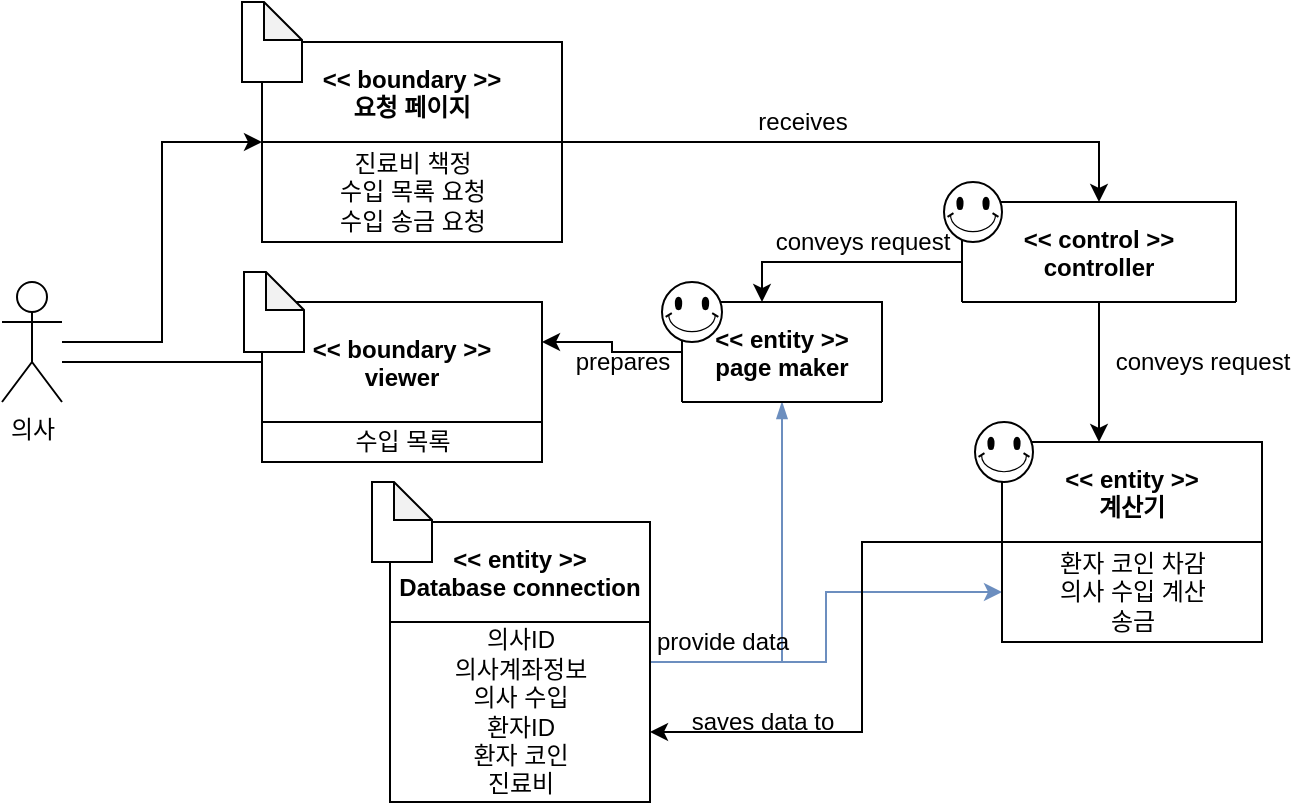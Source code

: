 <mxfile version="14.6.6" type="github">
  <diagram id="vxmuDIaz38fqzsAZQks_" name="Page-1">
    <mxGraphModel dx="946" dy="544" grid="0" gridSize="10" guides="1" tooltips="1" connect="1" arrows="1" fold="1" page="1" pageScale="1" pageWidth="827" pageHeight="1169" math="0" shadow="0">
      <root>
        <mxCell id="0" />
        <mxCell id="1" parent="0" />
        <mxCell id="Y23VU7PuElIZQioHlM2i-16" style="edgeStyle=orthogonalEdgeStyle;rounded=0;orthogonalLoop=1;jettySize=auto;html=1;entryX=0;entryY=0.5;entryDx=0;entryDy=0;" parent="1" source="Y23VU7PuElIZQioHlM2i-1" target="Y23VU7PuElIZQioHlM2i-9" edge="1">
          <mxGeometry relative="1" as="geometry" />
        </mxCell>
        <mxCell id="Y23VU7PuElIZQioHlM2i-1" value="의사" style="shape=umlActor;verticalLabelPosition=bottom;verticalAlign=top;html=1;outlineConnect=0;" parent="1" vertex="1">
          <mxGeometry x="90" y="200" width="30" height="60" as="geometry" />
        </mxCell>
        <mxCell id="Y23VU7PuElIZQioHlM2i-14" style="edgeStyle=orthogonalEdgeStyle;rounded=0;orthogonalLoop=1;jettySize=auto;html=1;" parent="1" source="Y23VU7PuElIZQioHlM2i-4" edge="1" target="Y23VU7PuElIZQioHlM2i-6">
          <mxGeometry relative="1" as="geometry">
            <mxPoint x="518.5" y="270" as="targetPoint" />
            <Array as="points">
              <mxPoint x="639" y="280" />
              <mxPoint x="639" y="280" />
            </Array>
          </mxGeometry>
        </mxCell>
        <mxCell id="Y23VU7PuElIZQioHlM2i-17" style="edgeStyle=orthogonalEdgeStyle;rounded=0;orthogonalLoop=1;jettySize=auto;html=1;" parent="1" source="Y23VU7PuElIZQioHlM2i-4" target="sKGZ9kCm0UzKRVDKEnEU-2" edge="1">
          <mxGeometry relative="1" as="geometry">
            <mxPoint x="420" y="250" as="targetPoint" />
            <Array as="points">
              <mxPoint x="470" y="190" />
            </Array>
          </mxGeometry>
        </mxCell>
        <mxCell id="Y23VU7PuElIZQioHlM2i-4" value="&lt;&lt; control &gt;&gt;&#xa;controller" style="swimlane;startSize=50;" parent="1" vertex="1">
          <mxGeometry x="570" y="160" width="137" height="50" as="geometry" />
        </mxCell>
        <mxCell id="Y23VU7PuElIZQioHlM2i-27" value="" style="verticalLabelPosition=bottom;verticalAlign=top;html=1;shape=mxgraph.basic.smiley" parent="Y23VU7PuElIZQioHlM2i-4" vertex="1">
          <mxGeometry x="-9" y="-10" width="29" height="30" as="geometry" />
        </mxCell>
        <mxCell id="Y23VU7PuElIZQioHlM2i-20" style="edgeStyle=orthogonalEdgeStyle;rounded=0;orthogonalLoop=1;jettySize=auto;html=1;entryX=0.5;entryY=1;entryDx=0;entryDy=0;endArrow=blockThin;endFill=1;fillColor=#dae8fc;strokeColor=#6c8ebf;" parent="1" source="Y23VU7PuElIZQioHlM2i-5" target="sKGZ9kCm0UzKRVDKEnEU-2" edge="1">
          <mxGeometry relative="1" as="geometry" />
        </mxCell>
        <mxCell id="sKGZ9kCm0UzKRVDKEnEU-5" style="edgeStyle=orthogonalEdgeStyle;rounded=0;orthogonalLoop=1;jettySize=auto;html=1;entryX=0;entryY=0.75;entryDx=0;entryDy=0;fillColor=#dae8fc;strokeColor=#6c8ebf;" edge="1" parent="1" source="Y23VU7PuElIZQioHlM2i-5" target="Y23VU7PuElIZQioHlM2i-6">
          <mxGeometry relative="1" as="geometry" />
        </mxCell>
        <mxCell id="Y23VU7PuElIZQioHlM2i-5" value="&lt;&lt; entity &gt;&gt;&#xa;Database connection" style="swimlane;startSize=50;" parent="1" vertex="1">
          <mxGeometry x="284" y="320" width="130" height="140" as="geometry" />
        </mxCell>
        <mxCell id="Y23VU7PuElIZQioHlM2i-7" value="의사ID&lt;br&gt;의사계좌정보&lt;br&gt;의사 수입&lt;br&gt;환자ID&lt;br&gt;환자 코인&lt;br&gt;진료비" style="text;html=1;align=center;verticalAlign=middle;resizable=0;points=[];autosize=1;strokeColor=none;" parent="Y23VU7PuElIZQioHlM2i-5" vertex="1">
          <mxGeometry x="25" y="50" width="80" height="90" as="geometry" />
        </mxCell>
        <mxCell id="sKGZ9kCm0UzKRVDKEnEU-11" value="" style="shape=note;whiteSpace=wrap;html=1;backgroundOutline=1;darkOpacity=0.05;size=19;" vertex="1" parent="Y23VU7PuElIZQioHlM2i-5">
          <mxGeometry x="-9" y="-20" width="30" height="40" as="geometry" />
        </mxCell>
        <mxCell id="Y23VU7PuElIZQioHlM2i-15" style="edgeStyle=orthogonalEdgeStyle;rounded=0;orthogonalLoop=1;jettySize=auto;html=1;entryX=1;entryY=0.75;entryDx=0;entryDy=0;" parent="1" source="Y23VU7PuElIZQioHlM2i-6" target="Y23VU7PuElIZQioHlM2i-5" edge="1">
          <mxGeometry relative="1" as="geometry">
            <Array as="points">
              <mxPoint x="520" y="330" />
              <mxPoint x="520" y="425" />
            </Array>
          </mxGeometry>
        </mxCell>
        <mxCell id="Y23VU7PuElIZQioHlM2i-6" value="&lt;&lt; entity &gt;&gt;&#xa;계산기" style="swimlane;startSize=50;" parent="1" vertex="1">
          <mxGeometry x="590" y="280" width="130" height="100" as="geometry" />
        </mxCell>
        <mxCell id="Y23VU7PuElIZQioHlM2i-8" value="환자 코인 차감&lt;br&gt;의사 수입 계산&lt;br&gt;송금" style="text;html=1;align=center;verticalAlign=middle;resizable=0;points=[];autosize=1;strokeColor=none;" parent="Y23VU7PuElIZQioHlM2i-6" vertex="1">
          <mxGeometry x="25" y="50" width="80" height="50" as="geometry" />
        </mxCell>
        <mxCell id="Y23VU7PuElIZQioHlM2i-25" value="" style="verticalLabelPosition=bottom;verticalAlign=top;html=1;shape=mxgraph.basic.smiley" parent="Y23VU7PuElIZQioHlM2i-6" vertex="1">
          <mxGeometry x="-13.5" y="-10" width="29" height="30" as="geometry" />
        </mxCell>
        <mxCell id="Y23VU7PuElIZQioHlM2i-13" style="edgeStyle=orthogonalEdgeStyle;rounded=0;orthogonalLoop=1;jettySize=auto;html=1;entryX=0.5;entryY=0;entryDx=0;entryDy=0;" parent="1" source="Y23VU7PuElIZQioHlM2i-9" target="Y23VU7PuElIZQioHlM2i-4" edge="1">
          <mxGeometry relative="1" as="geometry" />
        </mxCell>
        <mxCell id="Y23VU7PuElIZQioHlM2i-9" value="&lt;&lt; boundary &gt;&gt;&#xa;요청 페이지" style="swimlane;startSize=50;" parent="1" vertex="1">
          <mxGeometry x="220" y="80" width="150" height="100" as="geometry" />
        </mxCell>
        <mxCell id="Y23VU7PuElIZQioHlM2i-11" value="진료비 책정&lt;br&gt;수입 목록 요청&lt;br&gt;수입 송금 요청" style="text;html=1;align=center;verticalAlign=middle;resizable=0;points=[];autosize=1;strokeColor=none;" parent="Y23VU7PuElIZQioHlM2i-9" vertex="1">
          <mxGeometry x="35" y="50" width="80" height="50" as="geometry" />
        </mxCell>
        <mxCell id="sKGZ9kCm0UzKRVDKEnEU-14" value="" style="shape=note;whiteSpace=wrap;html=1;backgroundOutline=1;darkOpacity=0.05;size=19;" vertex="1" parent="Y23VU7PuElIZQioHlM2i-9">
          <mxGeometry x="-10" y="-20" width="30" height="40" as="geometry" />
        </mxCell>
        <mxCell id="Y23VU7PuElIZQioHlM2i-18" style="edgeStyle=orthogonalEdgeStyle;rounded=0;orthogonalLoop=1;jettySize=auto;html=1;endArrow=none;endFill=0;" parent="1" source="Y23VU7PuElIZQioHlM2i-10" target="Y23VU7PuElIZQioHlM2i-1" edge="1">
          <mxGeometry relative="1" as="geometry">
            <Array as="points">
              <mxPoint x="170" y="240" />
              <mxPoint x="170" y="240" />
            </Array>
          </mxGeometry>
        </mxCell>
        <mxCell id="Y23VU7PuElIZQioHlM2i-10" value="&lt;&lt; boundary &gt;&gt;&#xa;viewer" style="swimlane;startSize=60;" parent="1" vertex="1">
          <mxGeometry x="220" y="210" width="140" height="80" as="geometry" />
        </mxCell>
        <mxCell id="Y23VU7PuElIZQioHlM2i-19" value="수입 목록" style="text;html=1;align=center;verticalAlign=middle;resizable=0;points=[];autosize=1;strokeColor=none;" parent="Y23VU7PuElIZQioHlM2i-10" vertex="1">
          <mxGeometry x="40" y="60" width="60" height="20" as="geometry" />
        </mxCell>
        <mxCell id="sKGZ9kCm0UzKRVDKEnEU-13" value="" style="shape=note;whiteSpace=wrap;html=1;backgroundOutline=1;darkOpacity=0.05;size=19;" vertex="1" parent="Y23VU7PuElIZQioHlM2i-10">
          <mxGeometry x="-9" y="-15" width="30" height="40" as="geometry" />
        </mxCell>
        <mxCell id="Y23VU7PuElIZQioHlM2i-28" value="conveys request" style="text;html=1;align=center;verticalAlign=middle;resizable=0;points=[];autosize=1;strokeColor=none;" parent="1" vertex="1">
          <mxGeometry x="640" y="230" width="100" height="20" as="geometry" />
        </mxCell>
        <mxCell id="Y23VU7PuElIZQioHlM2i-29" value="conveys request" style="text;html=1;align=center;verticalAlign=middle;resizable=0;points=[];autosize=1;strokeColor=none;" parent="1" vertex="1">
          <mxGeometry x="470" y="170" width="100" height="20" as="geometry" />
        </mxCell>
        <mxCell id="Y23VU7PuElIZQioHlM2i-31" value="provide data" style="text;html=1;align=center;verticalAlign=middle;resizable=0;points=[];autosize=1;strokeColor=none;" parent="1" vertex="1">
          <mxGeometry x="410" y="370" width="80" height="20" as="geometry" />
        </mxCell>
        <mxCell id="Y23VU7PuElIZQioHlM2i-33" value="saves data to" style="text;html=1;align=center;verticalAlign=middle;resizable=0;points=[];autosize=1;strokeColor=none;" parent="1" vertex="1">
          <mxGeometry x="425" y="410" width="90" height="20" as="geometry" />
        </mxCell>
        <mxCell id="sKGZ9kCm0UzKRVDKEnEU-1" value="receives" style="text;html=1;align=center;verticalAlign=middle;resizable=0;points=[];autosize=1;strokeColor=none;" vertex="1" parent="1">
          <mxGeometry x="460" y="110" width="60" height="20" as="geometry" />
        </mxCell>
        <mxCell id="sKGZ9kCm0UzKRVDKEnEU-3" style="edgeStyle=orthogonalEdgeStyle;rounded=0;orthogonalLoop=1;jettySize=auto;html=1;entryX=1;entryY=0.25;entryDx=0;entryDy=0;" edge="1" parent="1" source="sKGZ9kCm0UzKRVDKEnEU-2" target="Y23VU7PuElIZQioHlM2i-10">
          <mxGeometry relative="1" as="geometry" />
        </mxCell>
        <mxCell id="sKGZ9kCm0UzKRVDKEnEU-2" value="&lt;&lt; entity &gt;&gt;&#xa;page maker" style="swimlane;startSize=50;" vertex="1" parent="1">
          <mxGeometry x="430" y="210" width="100" height="50" as="geometry" />
        </mxCell>
        <mxCell id="sKGZ9kCm0UzKRVDKEnEU-12" value="" style="verticalLabelPosition=bottom;verticalAlign=top;html=1;shape=mxgraph.basic.smiley" vertex="1" parent="sKGZ9kCm0UzKRVDKEnEU-2">
          <mxGeometry x="-10" y="-10" width="30" height="30" as="geometry" />
        </mxCell>
        <mxCell id="sKGZ9kCm0UzKRVDKEnEU-4" value="prepares" style="text;html=1;align=center;verticalAlign=middle;resizable=0;points=[];autosize=1;strokeColor=none;" vertex="1" parent="1">
          <mxGeometry x="370" y="230" width="60" height="20" as="geometry" />
        </mxCell>
      </root>
    </mxGraphModel>
  </diagram>
</mxfile>
